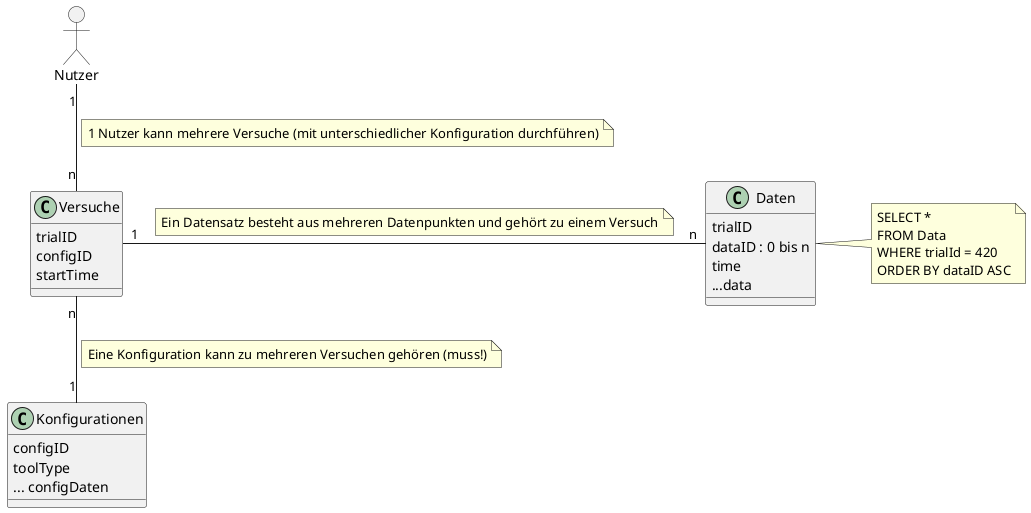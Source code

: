 @startuml database

allowmixing

actor "Nutzer" as n

class "Konfigurationen" as k {
    configID
    toolType
    ... configDaten
}
class "Versuche" as v {
    trialID
    configID
    startTime
}

class "Daten" as d {
    trialID
    dataID : 0 bis n
    time
    ...data
}

n "1" -- "n" v
note on link
    1 Nutzer kann mehrere Versuche (mit unterschiedlicher Konfiguration durchführen)
end note
v "1" -r- "n" d
note on link
    Ein Datensatz besteht aus mehreren Datenpunkten und gehört zu einem Versuch
end note
v "n" -- "1" k
note on link
    Eine Konfiguration kann zu mehreren Versuchen gehören (muss!)
end note

note right of d
    SELECT *
    FROM Data
    WHERE trialId = 420
    ORDER BY dataID ASC
end note
@enduml
